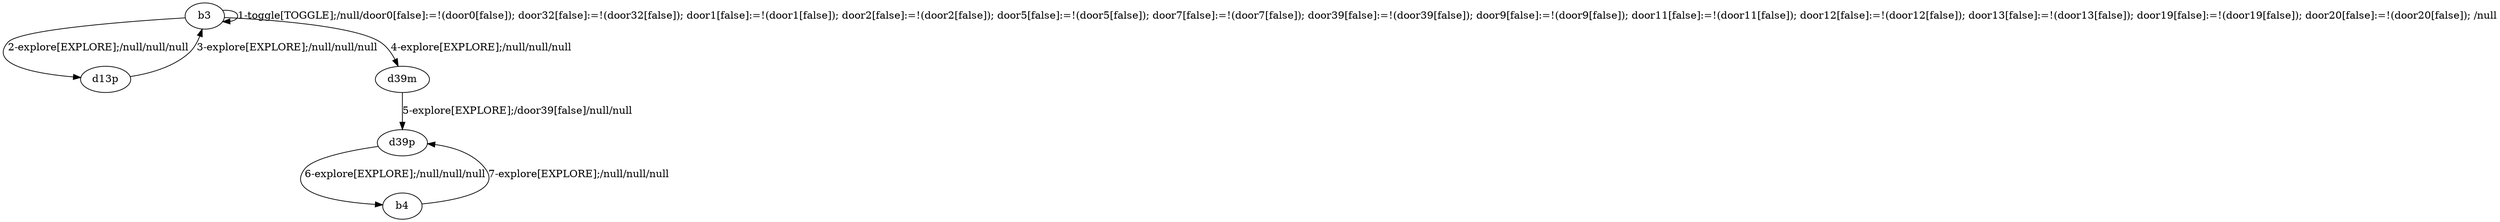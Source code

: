 # Total number of goals covered by this test: 1
# b4 --> d39p

digraph g {
"b3" -> "b3" [label = "1-toggle[TOGGLE];/null/door0[false]:=!(door0[false]); door32[false]:=!(door32[false]); door1[false]:=!(door1[false]); door2[false]:=!(door2[false]); door5[false]:=!(door5[false]); door7[false]:=!(door7[false]); door39[false]:=!(door39[false]); door9[false]:=!(door9[false]); door11[false]:=!(door11[false]); door12[false]:=!(door12[false]); door13[false]:=!(door13[false]); door19[false]:=!(door19[false]); door20[false]:=!(door20[false]); /null"];
"b3" -> "d13p" [label = "2-explore[EXPLORE];/null/null/null"];
"d13p" -> "b3" [label = "3-explore[EXPLORE];/null/null/null"];
"b3" -> "d39m" [label = "4-explore[EXPLORE];/null/null/null"];
"d39m" -> "d39p" [label = "5-explore[EXPLORE];/door39[false]/null/null"];
"d39p" -> "b4" [label = "6-explore[EXPLORE];/null/null/null"];
"b4" -> "d39p" [label = "7-explore[EXPLORE];/null/null/null"];
}